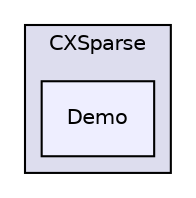 digraph "libs/SuiteSparse/CXSparse/Demo" {
  compound=true
  node [ fontsize="10", fontname="Helvetica"];
  edge [ labelfontsize="10", labelfontname="Helvetica"];
  subgraph clusterdir_0e12e647490e8d189a9c8b720f02e403 {
    graph [ bgcolor="#ddddee", pencolor="black", label="CXSparse" fontname="Helvetica", fontsize="10", URL="dir_0e12e647490e8d189a9c8b720f02e403.html"]
  dir_5f0d4455b0f9ab21c02998fd29b3e618 [shape=box, label="Demo", style="filled", fillcolor="#eeeeff", pencolor="black", URL="dir_5f0d4455b0f9ab21c02998fd29b3e618.html"];
  }
}
